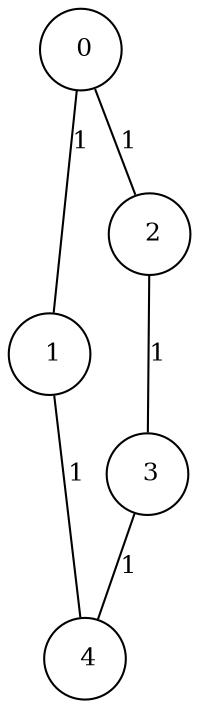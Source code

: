 graph G {
size="8.5,11;"
ratio = "expand;"
fixedsize="true;"
overlap="scale;"
node[shape=circle,width=.12,hight=.12,fontsize=12]
edge[fontsize=12]

0[label=" 0" color=black, pos="2.0519388,2.9999936!"];
1[label=" 1" color=black, pos="1.8899556,1.997799!"];
2[label=" 2" color=black, pos="1.8705399,2.0041616!"];
3[label=" 3" color=black, pos="0.59389218,1.1631315!"];
4[label=" 4" color=black, pos="1.9130267,2.3590954!"];
0--1[label="1"]
0--2[label="1"]
1--4[label="1"]
2--3[label="1"]
3--4[label="1"]

}

